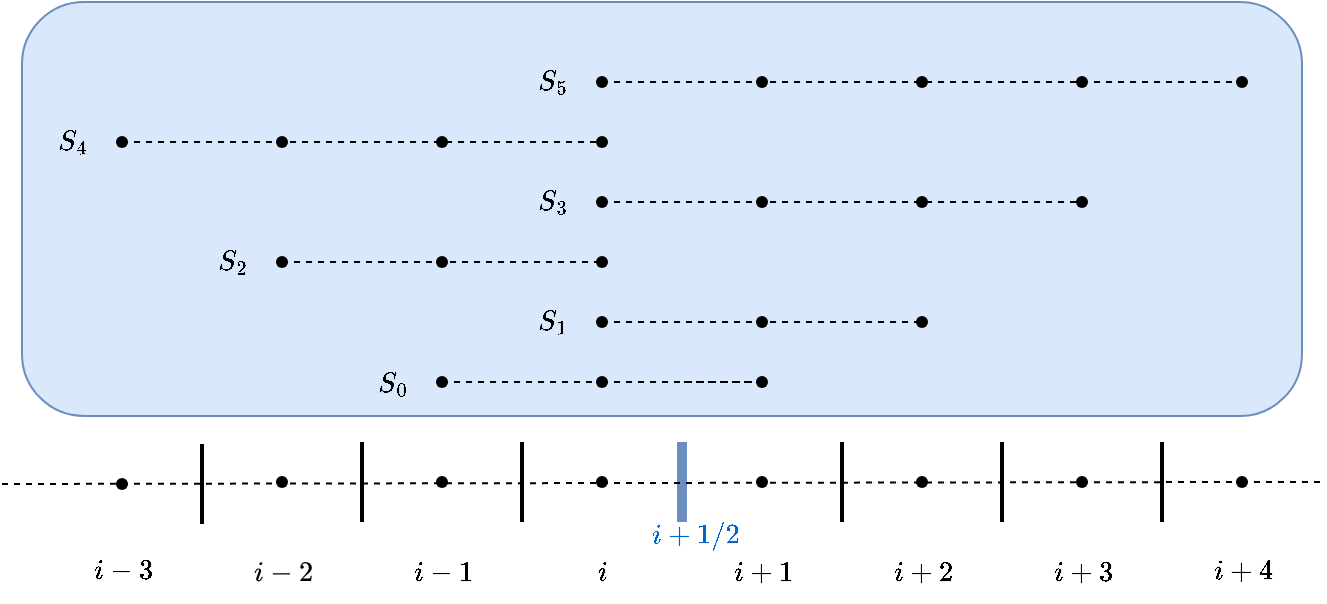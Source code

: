 <mxfile version="24.1.0" type="github">
  <diagram name="第 1 页" id="P-7yA5mQfRj8qy2jaDvM">
    <mxGraphModel dx="954" dy="543" grid="1" gridSize="10" guides="1" tooltips="1" connect="1" arrows="1" fold="1" page="1" pageScale="1" pageWidth="800" pageHeight="350" math="1" shadow="0">
      <root>
        <mxCell id="0" />
        <mxCell id="1" parent="0" />
        <mxCell id="8XVUxLVr1DIilNDREIWd-90" value="" style="rounded=1;whiteSpace=wrap;html=1;fillColor=#dae8fc;strokeColor=#6c8ebf;" vertex="1" parent="1">
          <mxGeometry x="80" y="26" width="640" height="207" as="geometry" />
        </mxCell>
        <mxCell id="8XVUxLVr1DIilNDREIWd-4" value="" style="shape=waypoint;sketch=0;fillStyle=solid;size=6;pointerEvents=1;points=[];fillColor=none;resizable=0;rotatable=0;perimeter=centerPerimeter;snapToPoint=1;" vertex="1" parent="1">
          <mxGeometry x="200" y="256" width="20" height="20" as="geometry" />
        </mxCell>
        <mxCell id="8XVUxLVr1DIilNDREIWd-5" value="" style="shape=waypoint;sketch=0;fillStyle=solid;size=6;pointerEvents=1;points=[];fillColor=none;resizable=0;rotatable=0;perimeter=centerPerimeter;snapToPoint=1;" vertex="1" parent="1">
          <mxGeometry x="280" y="256" width="20" height="20" as="geometry" />
        </mxCell>
        <mxCell id="8XVUxLVr1DIilNDREIWd-6" value="" style="shape=waypoint;sketch=0;fillStyle=solid;size=6;pointerEvents=1;points=[];fillColor=none;resizable=0;rotatable=0;perimeter=centerPerimeter;snapToPoint=1;" vertex="1" parent="1">
          <mxGeometry x="360" y="256" width="20" height="20" as="geometry" />
        </mxCell>
        <mxCell id="8XVUxLVr1DIilNDREIWd-7" value="" style="shape=waypoint;sketch=0;fillStyle=solid;size=6;pointerEvents=1;points=[];fillColor=none;resizable=0;rotatable=0;perimeter=centerPerimeter;snapToPoint=1;" vertex="1" parent="1">
          <mxGeometry x="440" y="256" width="20" height="20" as="geometry" />
        </mxCell>
        <mxCell id="8XVUxLVr1DIilNDREIWd-8" value="" style="shape=waypoint;sketch=0;fillStyle=solid;size=6;pointerEvents=1;points=[];fillColor=none;resizable=0;rotatable=0;perimeter=centerPerimeter;snapToPoint=1;" vertex="1" parent="1">
          <mxGeometry x="520" y="256" width="20" height="20" as="geometry" />
        </mxCell>
        <mxCell id="8XVUxLVr1DIilNDREIWd-9" value="" style="shape=waypoint;sketch=0;fillStyle=solid;size=6;pointerEvents=1;points=[];fillColor=none;resizable=0;rotatable=0;perimeter=centerPerimeter;snapToPoint=1;" vertex="1" parent="1">
          <mxGeometry x="600" y="256" width="20" height="20" as="geometry" />
        </mxCell>
        <mxCell id="8XVUxLVr1DIilNDREIWd-10" value="" style="line;strokeWidth=2;direction=south;html=1;" vertex="1" parent="1">
          <mxGeometry x="245" y="246" width="10" height="40" as="geometry" />
        </mxCell>
        <mxCell id="8XVUxLVr1DIilNDREIWd-11" value="" style="line;strokeWidth=2;direction=south;html=1;" vertex="1" parent="1">
          <mxGeometry x="325" y="246" width="10" height="40" as="geometry" />
        </mxCell>
        <mxCell id="8XVUxLVr1DIilNDREIWd-12" value="" style="line;strokeWidth=5;direction=south;html=1;fillColor=#dae8fc;strokeColor=#6c8ebf;" vertex="1" parent="1">
          <mxGeometry x="405" y="246" width="10" height="40" as="geometry" />
        </mxCell>
        <mxCell id="8XVUxLVr1DIilNDREIWd-13" value="" style="line;strokeWidth=2;direction=south;html=1;" vertex="1" parent="1">
          <mxGeometry x="485" y="246" width="10" height="40" as="geometry" />
        </mxCell>
        <mxCell id="8XVUxLVr1DIilNDREIWd-14" value="" style="line;strokeWidth=2;direction=south;html=1;" vertex="1" parent="1">
          <mxGeometry x="565" y="246" width="10" height="40" as="geometry" />
        </mxCell>
        <mxCell id="8XVUxLVr1DIilNDREIWd-15" value="&lt;svg style=&quot;vertical-align: -0.186ex;&quot; xmlns:xlink=&quot;http://www.w3.org/1999/xlink&quot; viewBox=&quot;0 -666 2067.4 748&quot; role=&quot;img&quot; height=&quot;1.692ex&quot; width=&quot;4.677ex&quot; xmlns=&quot;http://www.w3.org/2000/svg&quot;&gt;&lt;defs&gt;&lt;path d=&quot;M184 600Q184 624 203 642T247 661Q265 661 277 649T290 619Q290 596 270 577T226 557Q211 557 198 567T184 600ZM21 287Q21 295 30 318T54 369T98 420T158 442Q197 442 223 419T250 357Q250 340 236 301T196 196T154 83Q149 61 149 51Q149 26 166 26Q175 26 185 29T208 43T235 78T260 137Q263 149 265 151T282 153Q302 153 302 143Q302 135 293 112T268 61T223 11T161 -11Q129 -11 102 10T74 74Q74 91 79 106T122 220Q160 321 166 341T173 380Q173 404 156 404H154Q124 404 99 371T61 287Q60 286 59 284T58 281T56 279T53 278T49 278T41 278H27Q21 284 21 287Z&quot; id=&quot;MJX-2-TEX-I-1D456&quot;&gt;&lt;/path&gt;&lt;path d=&quot;M84 237T84 250T98 270H679Q694 262 694 250T679 230H98Q84 237 84 250Z&quot; id=&quot;MJX-2-TEX-N-2212&quot;&gt;&lt;/path&gt;&lt;path d=&quot;M109 429Q82 429 66 447T50 491Q50 562 103 614T235 666Q326 666 387 610T449 465Q449 422 429 383T381 315T301 241Q265 210 201 149L142 93L218 92Q375 92 385 97Q392 99 409 186V189H449V186Q448 183 436 95T421 3V0H50V19V31Q50 38 56 46T86 81Q115 113 136 137Q145 147 170 174T204 211T233 244T261 278T284 308T305 340T320 369T333 401T340 431T343 464Q343 527 309 573T212 619Q179 619 154 602T119 569T109 550Q109 549 114 549Q132 549 151 535T170 489Q170 464 154 447T109 429Z&quot; id=&quot;MJX-2-TEX-N-32&quot;&gt;&lt;/path&gt;&lt;/defs&gt;&lt;g transform=&quot;scale(1,-1)&quot; stroke-width=&quot;0&quot; fill=&quot;currentColor&quot; stroke=&quot;currentColor&quot;&gt;&lt;g data-mml-node=&quot;math&quot;&gt;&lt;g data-mml-node=&quot;mi&quot;&gt;&lt;use xlink:href=&quot;#MJX-2-TEX-I-1D456&quot; data-c=&quot;1D456&quot;&gt;&lt;/use&gt;&lt;/g&gt;&lt;g transform=&quot;translate(567.2,0)&quot; data-mml-node=&quot;mo&quot;&gt;&lt;use xlink:href=&quot;#MJX-2-TEX-N-2212&quot; data-c=&quot;2212&quot;&gt;&lt;/use&gt;&lt;/g&gt;&lt;g transform=&quot;translate(1567.4,0)&quot; data-mml-node=&quot;mn&quot;&gt;&lt;use xlink:href=&quot;#MJX-2-TEX-N-32&quot; data-c=&quot;32&quot;&gt;&lt;/use&gt;&lt;/g&gt;&lt;/g&gt;&lt;/g&gt;&lt;/svg&gt;" style="text;html=1;align=center;verticalAlign=middle;resizable=0;points=[];autosize=1;strokeColor=none;fillColor=none;" vertex="1" parent="1">
          <mxGeometry x="185" y="296" width="50" height="30" as="geometry" />
        </mxCell>
        <mxCell id="8XVUxLVr1DIilNDREIWd-16" value="$$i-1$$" style="text;html=1;align=center;verticalAlign=middle;resizable=0;points=[];autosize=1;strokeColor=none;fillColor=none;" vertex="1" parent="1">
          <mxGeometry x="260" y="296" width="60" height="30" as="geometry" />
        </mxCell>
        <mxCell id="8XVUxLVr1DIilNDREIWd-17" value="$$i$$" style="text;html=1;align=center;verticalAlign=middle;resizable=0;points=[];autosize=1;strokeColor=none;fillColor=none;" vertex="1" parent="1">
          <mxGeometry x="345" y="296" width="50" height="30" as="geometry" />
        </mxCell>
        <mxCell id="8XVUxLVr1DIilNDREIWd-18" value="$$i+1$$" style="text;html=1;align=center;verticalAlign=middle;resizable=0;points=[];autosize=1;strokeColor=none;fillColor=none;" vertex="1" parent="1">
          <mxGeometry x="415" y="296" width="70" height="30" as="geometry" />
        </mxCell>
        <mxCell id="8XVUxLVr1DIilNDREIWd-19" value="$$i+2$$" style="text;html=1;align=center;verticalAlign=middle;resizable=0;points=[];autosize=1;strokeColor=none;fillColor=none;" vertex="1" parent="1">
          <mxGeometry x="495" y="296" width="70" height="30" as="geometry" />
        </mxCell>
        <mxCell id="8XVUxLVr1DIilNDREIWd-20" value="$$i+3$$" style="text;html=1;align=center;verticalAlign=middle;resizable=0;points=[];autosize=1;strokeColor=none;fillColor=none;" vertex="1" parent="1">
          <mxGeometry x="575" y="296" width="70" height="30" as="geometry" />
        </mxCell>
        <mxCell id="8XVUxLVr1DIilNDREIWd-21" value="$$i+1/2$$" style="text;html=1;align=center;verticalAlign=middle;resizable=0;points=[];autosize=1;strokeColor=none;fillColor=none;fontColor=#0066CC;" vertex="1" parent="1">
          <mxGeometry x="376" y="278" width="80" height="30" as="geometry" />
        </mxCell>
        <mxCell id="8XVUxLVr1DIilNDREIWd-22" value="" style="shape=waypoint;sketch=0;fillStyle=solid;size=6;pointerEvents=1;points=[];fillColor=none;resizable=0;rotatable=0;perimeter=centerPerimeter;snapToPoint=1;" vertex="1" parent="1">
          <mxGeometry x="360" y="176" width="20" height="20" as="geometry" />
        </mxCell>
        <mxCell id="8XVUxLVr1DIilNDREIWd-23" value="" style="shape=waypoint;sketch=0;fillStyle=solid;size=6;pointerEvents=1;points=[];fillColor=none;resizable=0;rotatable=0;perimeter=centerPerimeter;snapToPoint=1;" vertex="1" parent="1">
          <mxGeometry x="440" y="176" width="20" height="20" as="geometry" />
        </mxCell>
        <mxCell id="8XVUxLVr1DIilNDREIWd-24" value="" style="shape=waypoint;sketch=0;fillStyle=solid;size=6;pointerEvents=1;points=[];fillColor=none;resizable=0;rotatable=0;perimeter=centerPerimeter;snapToPoint=1;" vertex="1" parent="1">
          <mxGeometry x="520" y="176" width="20" height="20" as="geometry" />
        </mxCell>
        <mxCell id="8XVUxLVr1DIilNDREIWd-25" value="" style="endArrow=none;dashed=1;html=1;rounded=0;exitX=0.05;exitY=0.5;exitDx=0;exitDy=0;exitPerimeter=0;" edge="1" parent="1" source="8XVUxLVr1DIilNDREIWd-22" target="8XVUxLVr1DIilNDREIWd-24">
          <mxGeometry width="50" height="50" relative="1" as="geometry">
            <mxPoint x="680" y="96" as="sourcePoint" />
            <mxPoint x="730" y="46" as="targetPoint" />
            <Array as="points">
              <mxPoint x="490" y="186" />
            </Array>
          </mxGeometry>
        </mxCell>
        <mxCell id="8XVUxLVr1DIilNDREIWd-26" value="" style="shape=waypoint;sketch=0;fillStyle=solid;size=6;pointerEvents=1;points=[];fillColor=none;resizable=0;rotatable=0;perimeter=centerPerimeter;snapToPoint=1;" vertex="1" parent="1">
          <mxGeometry x="200" y="146" width="20" height="20" as="geometry" />
        </mxCell>
        <mxCell id="8XVUxLVr1DIilNDREIWd-27" value="" style="shape=waypoint;sketch=0;fillStyle=solid;size=6;pointerEvents=1;points=[];fillColor=none;resizable=0;rotatable=0;perimeter=centerPerimeter;snapToPoint=1;" vertex="1" parent="1">
          <mxGeometry x="280" y="146" width="20" height="20" as="geometry" />
        </mxCell>
        <mxCell id="8XVUxLVr1DIilNDREIWd-28" value="" style="shape=waypoint;sketch=0;fillStyle=solid;size=6;pointerEvents=1;points=[];fillColor=none;resizable=0;rotatable=0;perimeter=centerPerimeter;snapToPoint=1;" vertex="1" parent="1">
          <mxGeometry x="360" y="146" width="20" height="20" as="geometry" />
        </mxCell>
        <mxCell id="8XVUxLVr1DIilNDREIWd-29" value="" style="endArrow=none;dashed=1;html=1;rounded=0;exitX=0.05;exitY=0.5;exitDx=0;exitDy=0;exitPerimeter=0;" edge="1" parent="1" source="8XVUxLVr1DIilNDREIWd-26" target="8XVUxLVr1DIilNDREIWd-28">
          <mxGeometry width="50" height="50" relative="1" as="geometry">
            <mxPoint x="520" y="66" as="sourcePoint" />
            <mxPoint x="570" y="16" as="targetPoint" />
          </mxGeometry>
        </mxCell>
        <mxCell id="8XVUxLVr1DIilNDREIWd-30" value="" style="endArrow=none;dashed=1;html=1;rounded=0;exitDx=0;exitDy=0;exitPerimeter=0;" edge="1" parent="1" source="8XVUxLVr1DIilNDREIWd-52">
          <mxGeometry width="50" height="50" relative="1" as="geometry">
            <mxPoint x="290" y="216" as="sourcePoint" />
            <mxPoint x="450" y="216" as="targetPoint" />
            <Array as="points">
              <mxPoint x="410" y="216" />
            </Array>
          </mxGeometry>
        </mxCell>
        <mxCell id="8XVUxLVr1DIilNDREIWd-31" value="$$S_0$$" style="text;html=1;align=center;verticalAlign=middle;resizable=0;points=[];autosize=1;strokeColor=none;fillColor=none;" vertex="1" parent="1">
          <mxGeometry x="230" y="202" width="70" height="30" as="geometry" />
        </mxCell>
        <mxCell id="8XVUxLVr1DIilNDREIWd-32" value="$$S_1$$" style="text;html=1;align=center;verticalAlign=middle;resizable=0;points=[];autosize=1;strokeColor=none;fillColor=none;" vertex="1" parent="1">
          <mxGeometry x="310" y="171" width="70" height="30" as="geometry" />
        </mxCell>
        <mxCell id="8XVUxLVr1DIilNDREIWd-33" value="$$S_2$$" style="text;html=1;align=center;verticalAlign=middle;resizable=0;points=[];autosize=1;strokeColor=none;fillColor=none;" vertex="1" parent="1">
          <mxGeometry x="150" y="141" width="70" height="30" as="geometry" />
        </mxCell>
        <mxCell id="8XVUxLVr1DIilNDREIWd-49" value="" style="endArrow=none;dashed=1;html=1;rounded=0;exitDx=0;exitDy=0;exitPerimeter=0;" edge="1" parent="1" source="8XVUxLVr1DIilNDREIWd-54" target="8XVUxLVr1DIilNDREIWd-50">
          <mxGeometry width="50" height="50" relative="1" as="geometry">
            <mxPoint x="290" y="216" as="sourcePoint" />
            <mxPoint x="450" y="216" as="targetPoint" />
            <Array as="points" />
          </mxGeometry>
        </mxCell>
        <mxCell id="8XVUxLVr1DIilNDREIWd-50" value="" style="shape=waypoint;sketch=0;fillStyle=solid;size=6;pointerEvents=1;points=[];fillColor=none;resizable=0;rotatable=0;perimeter=centerPerimeter;snapToPoint=1;" vertex="1" parent="1">
          <mxGeometry x="360" y="206" width="20" height="20" as="geometry" />
        </mxCell>
        <mxCell id="8XVUxLVr1DIilNDREIWd-51" value="" style="endArrow=none;dashed=1;html=1;rounded=0;exitDx=0;exitDy=0;exitPerimeter=0;" edge="1" parent="1" source="8XVUxLVr1DIilNDREIWd-50" target="8XVUxLVr1DIilNDREIWd-52">
          <mxGeometry width="50" height="50" relative="1" as="geometry">
            <mxPoint x="370" y="216" as="sourcePoint" />
            <mxPoint x="450" y="216" as="targetPoint" />
            <Array as="points" />
          </mxGeometry>
        </mxCell>
        <mxCell id="8XVUxLVr1DIilNDREIWd-52" value="" style="shape=waypoint;sketch=0;fillStyle=solid;size=6;pointerEvents=1;points=[];fillColor=none;resizable=0;rotatable=0;perimeter=centerPerimeter;snapToPoint=1;" vertex="1" parent="1">
          <mxGeometry x="440" y="206" width="20" height="20" as="geometry" />
        </mxCell>
        <mxCell id="8XVUxLVr1DIilNDREIWd-53" value="" style="endArrow=none;dashed=1;html=1;rounded=0;exitX=0.05;exitY=0.5;exitDx=0;exitDy=0;exitPerimeter=0;" edge="1" parent="1" target="8XVUxLVr1DIilNDREIWd-54">
          <mxGeometry width="50" height="50" relative="1" as="geometry">
            <mxPoint x="290" y="216" as="sourcePoint" />
            <mxPoint x="370" y="216" as="targetPoint" />
            <Array as="points" />
          </mxGeometry>
        </mxCell>
        <mxCell id="8XVUxLVr1DIilNDREIWd-54" value="" style="shape=waypoint;sketch=0;fillStyle=solid;size=6;pointerEvents=1;points=[];fillColor=none;resizable=0;rotatable=0;perimeter=centerPerimeter;snapToPoint=1;" vertex="1" parent="1">
          <mxGeometry x="280" y="206" width="20" height="20" as="geometry" />
        </mxCell>
        <mxCell id="8XVUxLVr1DIilNDREIWd-58" value="" style="endArrow=none;dashed=1;html=1;rounded=0;" edge="1" parent="1" target="8XVUxLVr1DIilNDREIWd-57">
          <mxGeometry width="50" height="50" relative="1" as="geometry">
            <mxPoint x="70" y="267" as="sourcePoint" />
            <mxPoint x="820" y="266" as="targetPoint" />
          </mxGeometry>
        </mxCell>
        <mxCell id="8XVUxLVr1DIilNDREIWd-57" value="" style="shape=waypoint;sketch=0;fillStyle=solid;size=6;pointerEvents=1;points=[];fillColor=none;resizable=0;rotatable=0;perimeter=centerPerimeter;snapToPoint=1;" vertex="1" parent="1">
          <mxGeometry x="680" y="256" width="20" height="20" as="geometry" />
        </mxCell>
        <mxCell id="8XVUxLVr1DIilNDREIWd-59" value="" style="line;strokeWidth=2;direction=south;html=1;" vertex="1" parent="1">
          <mxGeometry x="645" y="246" width="10" height="40" as="geometry" />
        </mxCell>
        <mxCell id="8XVUxLVr1DIilNDREIWd-61" value="" style="endArrow=none;dashed=1;html=1;rounded=0;" edge="1" parent="1" source="8XVUxLVr1DIilNDREIWd-57">
          <mxGeometry width="50" height="50" relative="1" as="geometry">
            <mxPoint x="690" y="266" as="sourcePoint" />
            <mxPoint x="730" y="266" as="targetPoint" />
          </mxGeometry>
        </mxCell>
        <mxCell id="8XVUxLVr1DIilNDREIWd-62" value="" style="shape=waypoint;sketch=0;fillStyle=solid;size=6;pointerEvents=1;points=[];fillColor=none;resizable=0;rotatable=0;perimeter=centerPerimeter;snapToPoint=1;" vertex="1" parent="1">
          <mxGeometry x="120" y="257" width="20" height="20" as="geometry" />
        </mxCell>
        <mxCell id="8XVUxLVr1DIilNDREIWd-63" value="" style="line;strokeWidth=2;direction=south;html=1;" vertex="1" parent="1">
          <mxGeometry x="165" y="247" width="10" height="40" as="geometry" />
        </mxCell>
        <mxCell id="8XVUxLVr1DIilNDREIWd-68" value="$$i-3$$" style="text;html=1;align=center;verticalAlign=middle;resizable=0;points=[];autosize=1;strokeColor=none;fillColor=none;" vertex="1" parent="1">
          <mxGeometry x="100" y="295" width="60" height="30" as="geometry" />
        </mxCell>
        <mxCell id="8XVUxLVr1DIilNDREIWd-69" value="$$i+4$$" style="text;html=1;align=center;verticalAlign=middle;resizable=0;points=[];autosize=1;strokeColor=none;fillColor=none;" vertex="1" parent="1">
          <mxGeometry x="655" y="295" width="70" height="30" as="geometry" />
        </mxCell>
        <mxCell id="8XVUxLVr1DIilNDREIWd-70" value="" style="shape=waypoint;sketch=0;fillStyle=solid;size=6;pointerEvents=1;points=[];fillColor=none;resizable=0;rotatable=0;perimeter=centerPerimeter;snapToPoint=1;" vertex="1" parent="1">
          <mxGeometry x="360" y="116" width="20" height="20" as="geometry" />
        </mxCell>
        <mxCell id="8XVUxLVr1DIilNDREIWd-71" value="" style="shape=waypoint;sketch=0;fillStyle=solid;size=6;pointerEvents=1;points=[];fillColor=none;resizable=0;rotatable=0;perimeter=centerPerimeter;snapToPoint=1;" vertex="1" parent="1">
          <mxGeometry x="440" y="116" width="20" height="20" as="geometry" />
        </mxCell>
        <mxCell id="8XVUxLVr1DIilNDREIWd-72" value="" style="shape=waypoint;sketch=0;fillStyle=solid;size=6;pointerEvents=1;points=[];fillColor=none;resizable=0;rotatable=0;perimeter=centerPerimeter;snapToPoint=1;" vertex="1" parent="1">
          <mxGeometry x="520" y="116" width="20" height="20" as="geometry" />
        </mxCell>
        <mxCell id="8XVUxLVr1DIilNDREIWd-73" value="" style="endArrow=none;dashed=1;html=1;rounded=0;exitX=0.05;exitY=0.5;exitDx=0;exitDy=0;exitPerimeter=0;entryX=0.25;entryY=0.546;entryDx=0;entryDy=0;entryPerimeter=0;" edge="1" parent="1" source="8XVUxLVr1DIilNDREIWd-70" target="8XVUxLVr1DIilNDREIWd-75">
          <mxGeometry width="50" height="50" relative="1" as="geometry">
            <mxPoint x="680" y="36" as="sourcePoint" />
            <mxPoint x="730" y="-14" as="targetPoint" />
          </mxGeometry>
        </mxCell>
        <mxCell id="8XVUxLVr1DIilNDREIWd-74" value="$$S_3$$" style="text;html=1;align=center;verticalAlign=middle;resizable=0;points=[];autosize=1;strokeColor=none;fillColor=none;" vertex="1" parent="1">
          <mxGeometry x="310" y="111" width="70" height="30" as="geometry" />
        </mxCell>
        <mxCell id="8XVUxLVr1DIilNDREIWd-75" value="" style="shape=waypoint;sketch=0;fillStyle=solid;size=6;pointerEvents=1;points=[];fillColor=none;resizable=0;rotatable=0;perimeter=centerPerimeter;snapToPoint=1;" vertex="1" parent="1">
          <mxGeometry x="600" y="116" width="20" height="20" as="geometry" />
        </mxCell>
        <mxCell id="8XVUxLVr1DIilNDREIWd-76" value="" style="shape=waypoint;sketch=0;fillStyle=solid;size=6;pointerEvents=1;points=[];fillColor=none;resizable=0;rotatable=0;perimeter=centerPerimeter;snapToPoint=1;" vertex="1" parent="1">
          <mxGeometry x="200" y="86" width="20" height="20" as="geometry" />
        </mxCell>
        <mxCell id="8XVUxLVr1DIilNDREIWd-77" value="" style="shape=waypoint;sketch=0;fillStyle=solid;size=6;pointerEvents=1;points=[];fillColor=none;resizable=0;rotatable=0;perimeter=centerPerimeter;snapToPoint=1;" vertex="1" parent="1">
          <mxGeometry x="280" y="86" width="20" height="20" as="geometry" />
        </mxCell>
        <mxCell id="8XVUxLVr1DIilNDREIWd-78" value="" style="shape=waypoint;sketch=0;fillStyle=solid;size=6;pointerEvents=1;points=[];fillColor=none;resizable=0;rotatable=0;perimeter=centerPerimeter;snapToPoint=1;" vertex="1" parent="1">
          <mxGeometry x="360" y="86" width="20" height="20" as="geometry" />
        </mxCell>
        <mxCell id="8XVUxLVr1DIilNDREIWd-79" value="" style="endArrow=none;dashed=1;html=1;rounded=0;exitX=0.25;exitY=0.546;exitDx=0;exitDy=0;exitPerimeter=0;" edge="1" parent="1" source="8XVUxLVr1DIilNDREIWd-81" target="8XVUxLVr1DIilNDREIWd-78">
          <mxGeometry width="50" height="50" relative="1" as="geometry">
            <mxPoint x="520" y="6" as="sourcePoint" />
            <mxPoint x="570" y="-44" as="targetPoint" />
          </mxGeometry>
        </mxCell>
        <mxCell id="8XVUxLVr1DIilNDREIWd-80" value="$$S_4$$" style="text;html=1;align=center;verticalAlign=middle;resizable=0;points=[];autosize=1;strokeColor=none;fillColor=none;" vertex="1" parent="1">
          <mxGeometry x="70" y="81" width="70" height="30" as="geometry" />
        </mxCell>
        <mxCell id="8XVUxLVr1DIilNDREIWd-81" value="" style="shape=waypoint;sketch=0;fillStyle=solid;size=6;pointerEvents=1;points=[];fillColor=none;resizable=0;rotatable=0;perimeter=centerPerimeter;snapToPoint=1;" vertex="1" parent="1">
          <mxGeometry x="120" y="86" width="20" height="20" as="geometry" />
        </mxCell>
        <mxCell id="8XVUxLVr1DIilNDREIWd-82" value="" style="shape=waypoint;sketch=0;fillStyle=solid;size=6;pointerEvents=1;points=[];fillColor=none;resizable=0;rotatable=0;perimeter=centerPerimeter;snapToPoint=1;" vertex="1" parent="1">
          <mxGeometry x="360" y="56" width="20" height="20" as="geometry" />
        </mxCell>
        <mxCell id="8XVUxLVr1DIilNDREIWd-83" value="" style="shape=waypoint;sketch=0;fillStyle=solid;size=6;pointerEvents=1;points=[];fillColor=none;resizable=0;rotatable=0;perimeter=centerPerimeter;snapToPoint=1;" vertex="1" parent="1">
          <mxGeometry x="440" y="56" width="20" height="20" as="geometry" />
        </mxCell>
        <mxCell id="8XVUxLVr1DIilNDREIWd-84" value="" style="shape=waypoint;sketch=0;fillStyle=solid;size=6;pointerEvents=1;points=[];fillColor=none;resizable=0;rotatable=0;perimeter=centerPerimeter;snapToPoint=1;" vertex="1" parent="1">
          <mxGeometry x="520" y="56" width="20" height="20" as="geometry" />
        </mxCell>
        <mxCell id="8XVUxLVr1DIilNDREIWd-85" value="" style="endArrow=none;dashed=1;html=1;rounded=0;exitX=0.05;exitY=0.5;exitDx=0;exitDy=0;exitPerimeter=0;entryX=0.125;entryY=0.379;entryDx=0;entryDy=0;entryPerimeter=0;" edge="1" parent="1" source="8XVUxLVr1DIilNDREIWd-82" target="8XVUxLVr1DIilNDREIWd-88">
          <mxGeometry width="50" height="50" relative="1" as="geometry">
            <mxPoint x="680" y="-24" as="sourcePoint" />
            <mxPoint x="730" y="-74" as="targetPoint" />
          </mxGeometry>
        </mxCell>
        <mxCell id="8XVUxLVr1DIilNDREIWd-86" value="$$S_5$$" style="text;html=1;align=center;verticalAlign=middle;resizable=0;points=[];autosize=1;strokeColor=none;fillColor=none;" vertex="1" parent="1">
          <mxGeometry x="310" y="51" width="70" height="30" as="geometry" />
        </mxCell>
        <mxCell id="8XVUxLVr1DIilNDREIWd-87" value="" style="shape=waypoint;sketch=0;fillStyle=solid;size=6;pointerEvents=1;points=[];fillColor=none;resizable=0;rotatable=0;perimeter=centerPerimeter;snapToPoint=1;" vertex="1" parent="1">
          <mxGeometry x="600" y="56" width="20" height="20" as="geometry" />
        </mxCell>
        <mxCell id="8XVUxLVr1DIilNDREIWd-88" value="" style="shape=waypoint;sketch=0;fillStyle=solid;size=6;pointerEvents=1;points=[];fillColor=none;resizable=0;rotatable=0;perimeter=centerPerimeter;snapToPoint=1;" vertex="1" parent="1">
          <mxGeometry x="680" y="56" width="20" height="20" as="geometry" />
        </mxCell>
      </root>
    </mxGraphModel>
  </diagram>
</mxfile>
